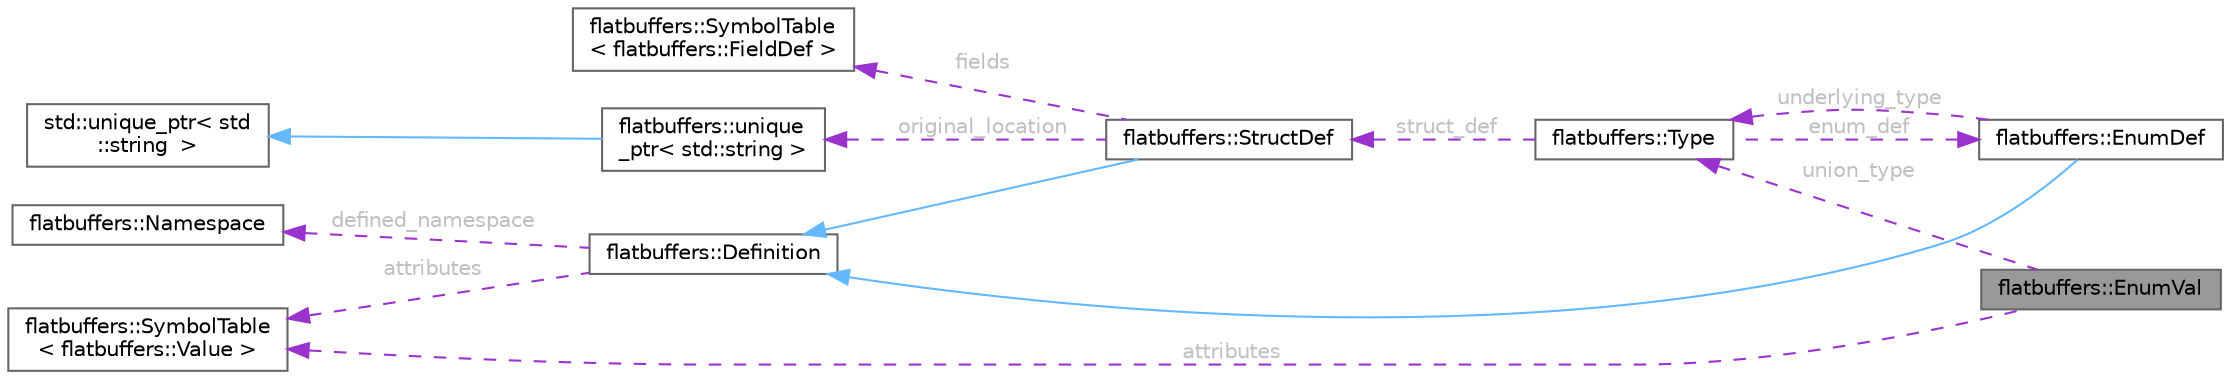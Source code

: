 digraph "flatbuffers::EnumVal"
{
 // LATEX_PDF_SIZE
  bgcolor="transparent";
  edge [fontname=Helvetica,fontsize=10,labelfontname=Helvetica,labelfontsize=10];
  node [fontname=Helvetica,fontsize=10,shape=box,height=0.2,width=0.4];
  rankdir="LR";
  Node1 [id="Node000001",label="flatbuffers::EnumVal",height=0.2,width=0.4,color="gray40", fillcolor="grey60", style="filled", fontcolor="black",tooltip=" "];
  Node2 -> Node1 [id="edge13_Node000001_Node000002",dir="back",color="darkorchid3",style="dashed",tooltip=" ",label=" union_type",fontcolor="grey" ];
  Node2 [id="Node000002",label="flatbuffers::Type",height=0.2,width=0.4,color="gray40", fillcolor="white", style="filled",URL="$structflatbuffers_1_1Type.html",tooltip=" "];
  Node3 -> Node2 [id="edge14_Node000002_Node000003",dir="back",color="darkorchid3",style="dashed",tooltip=" ",label=" struct_def",fontcolor="grey" ];
  Node3 [id="Node000003",label="flatbuffers::StructDef",height=0.2,width=0.4,color="gray40", fillcolor="white", style="filled",URL="$structflatbuffers_1_1StructDef.html",tooltip=" "];
  Node4 -> Node3 [id="edge15_Node000003_Node000004",dir="back",color="steelblue1",style="solid",tooltip=" "];
  Node4 [id="Node000004",label="flatbuffers::Definition",height=0.2,width=0.4,color="gray40", fillcolor="white", style="filled",URL="$structflatbuffers_1_1Definition.html",tooltip=" "];
  Node5 -> Node4 [id="edge16_Node000004_Node000005",dir="back",color="darkorchid3",style="dashed",tooltip=" ",label=" attributes",fontcolor="grey" ];
  Node5 [id="Node000005",label="flatbuffers::SymbolTable\l\< flatbuffers::Value \>",height=0.2,width=0.4,color="gray40", fillcolor="white", style="filled",URL="$classflatbuffers_1_1SymbolTable.html",tooltip=" "];
  Node6 -> Node4 [id="edge17_Node000004_Node000006",dir="back",color="darkorchid3",style="dashed",tooltip=" ",label=" defined_namespace",fontcolor="grey" ];
  Node6 [id="Node000006",label="flatbuffers::Namespace",height=0.2,width=0.4,color="gray40", fillcolor="white", style="filled",URL="$structflatbuffers_1_1Namespace.html",tooltip=" "];
  Node7 -> Node3 [id="edge18_Node000003_Node000007",dir="back",color="darkorchid3",style="dashed",tooltip=" ",label=" fields",fontcolor="grey" ];
  Node7 [id="Node000007",label="flatbuffers::SymbolTable\l\< flatbuffers::FieldDef \>",height=0.2,width=0.4,color="gray40", fillcolor="white", style="filled",URL="$classflatbuffers_1_1SymbolTable.html",tooltip=" "];
  Node8 -> Node3 [id="edge19_Node000003_Node000008",dir="back",color="darkorchid3",style="dashed",tooltip=" ",label=" original_location",fontcolor="grey" ];
  Node8 [id="Node000008",label="flatbuffers::unique\l_ptr\< std::string \>",height=0.2,width=0.4,color="gray40", fillcolor="white", style="filled",URL="$classflatbuffers_1_1unique__ptr.html",tooltip=" "];
  Node9 -> Node8 [id="edge20_Node000008_Node000009",dir="back",color="steelblue1",style="solid",tooltip=" "];
  Node9 [id="Node000009",label="std::unique_ptr\< std\l::string  \>",height=0.2,width=0.4,color="gray40", fillcolor="white", style="filled",tooltip=" "];
  Node10 -> Node2 [id="edge21_Node000002_Node000010",dir="back",color="darkorchid3",style="dashed",tooltip=" ",label=" enum_def",fontcolor="grey" ];
  Node10 [id="Node000010",label="flatbuffers::EnumDef",height=0.2,width=0.4,color="gray40", fillcolor="white", style="filled",URL="$structflatbuffers_1_1EnumDef.html",tooltip=" "];
  Node4 -> Node10 [id="edge22_Node000010_Node000004",dir="back",color="steelblue1",style="solid",tooltip=" "];
  Node2 -> Node10 [id="edge23_Node000010_Node000002",dir="back",color="darkorchid3",style="dashed",tooltip=" ",label=" underlying_type",fontcolor="grey" ];
  Node5 -> Node1 [id="edge24_Node000001_Node000005",dir="back",color="darkorchid3",style="dashed",tooltip=" ",label=" attributes",fontcolor="grey" ];
}
